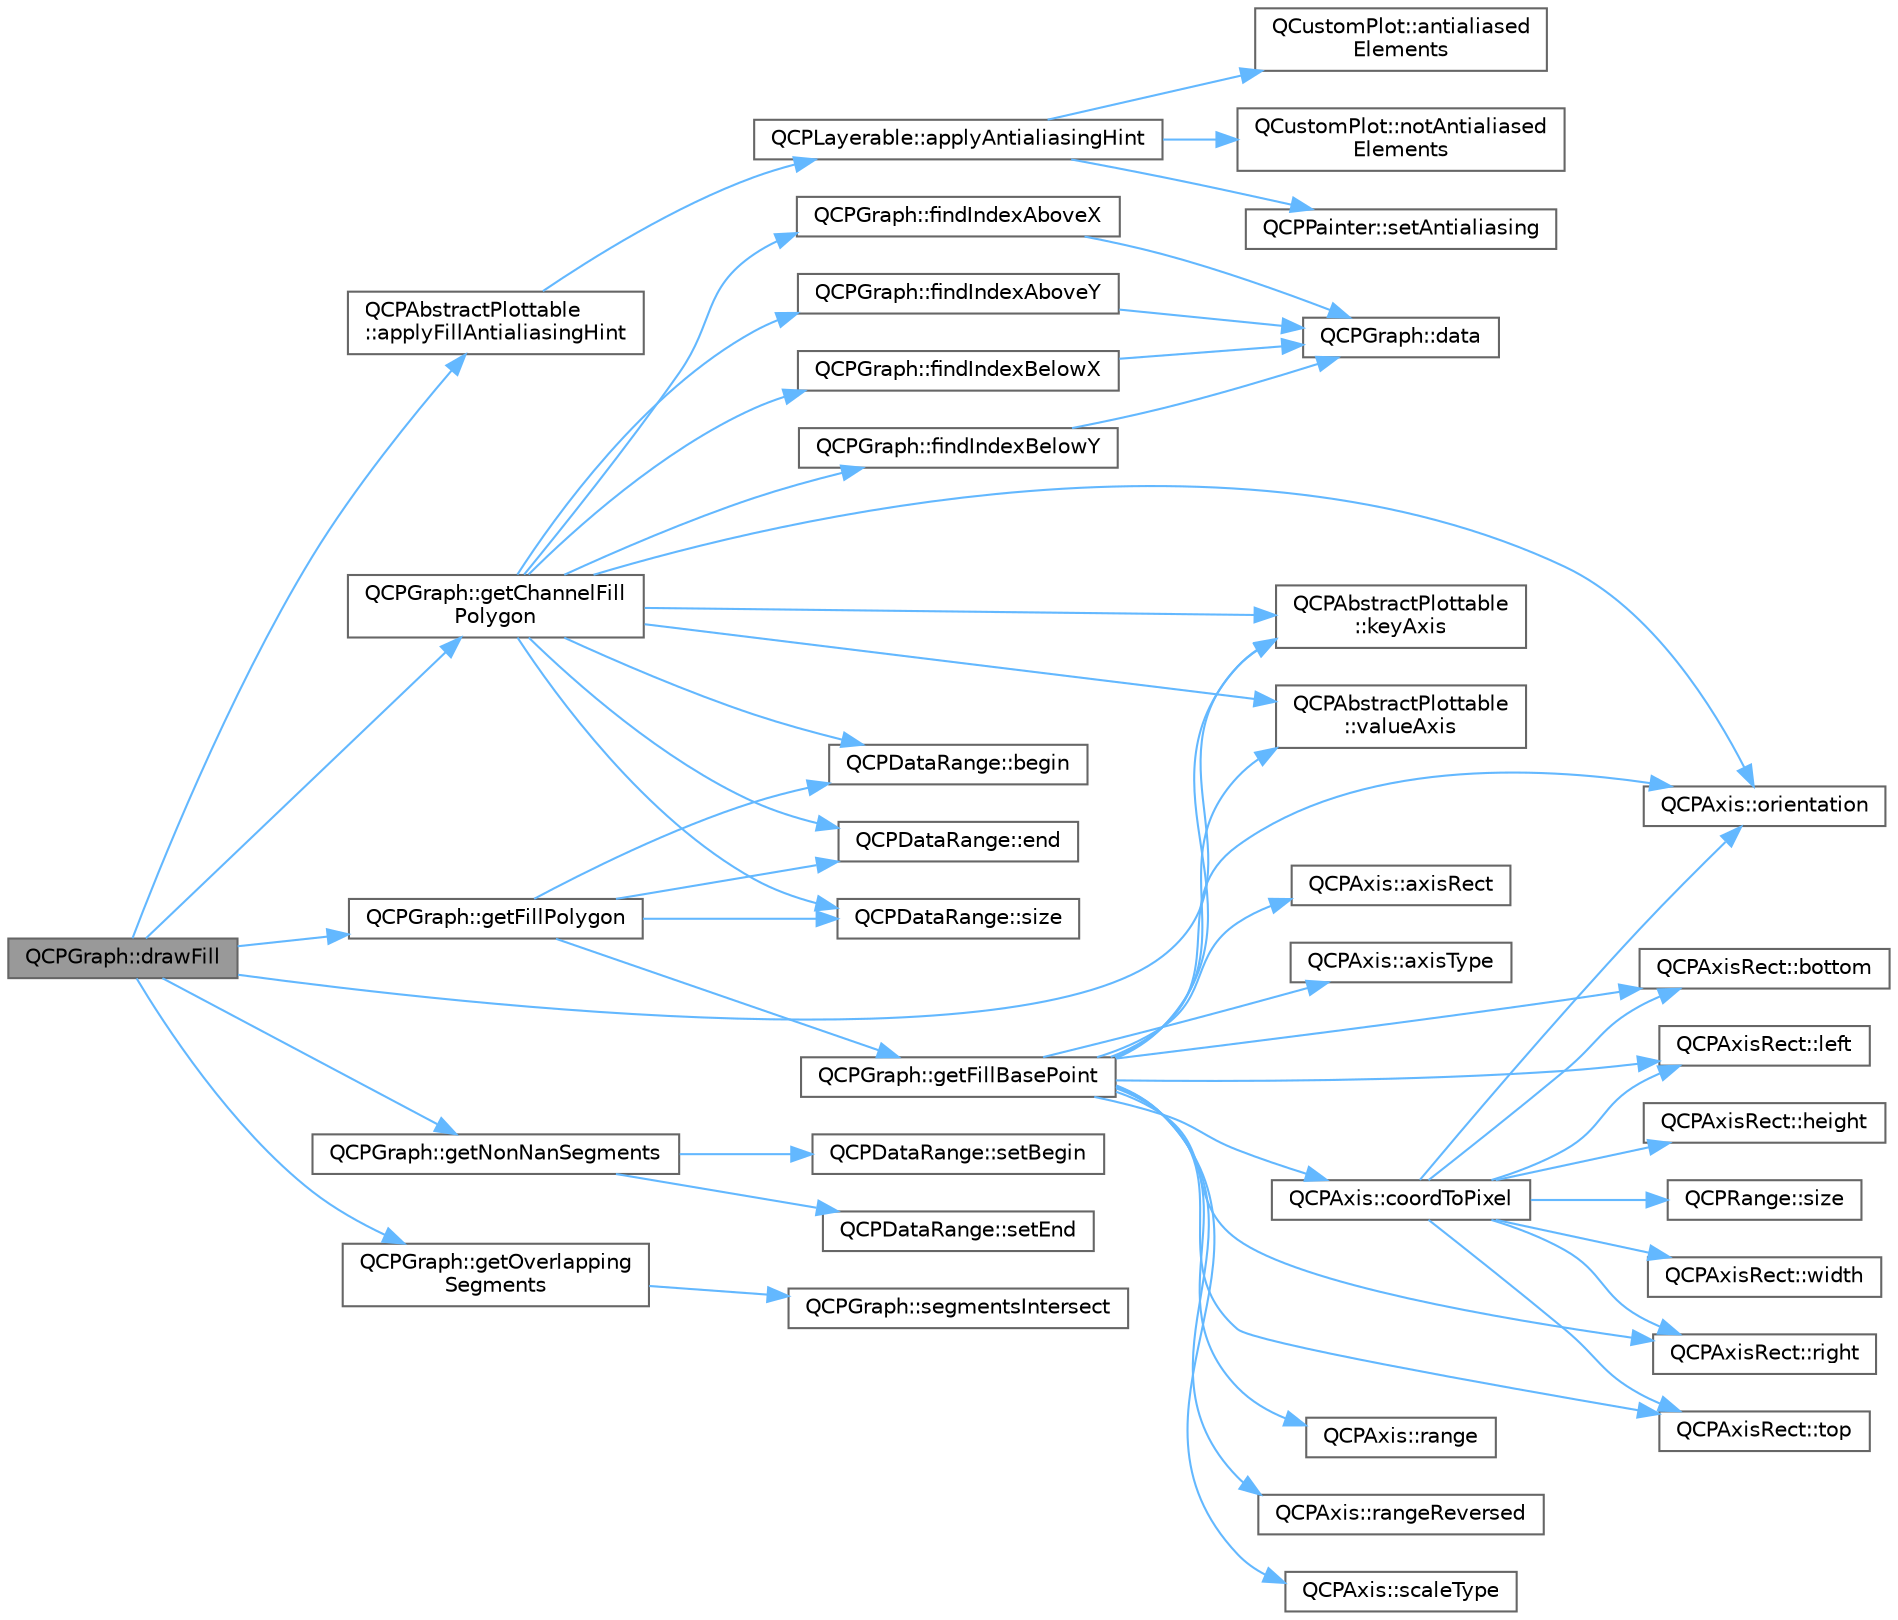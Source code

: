 digraph "QCPGraph::drawFill"
{
 // LATEX_PDF_SIZE
  bgcolor="transparent";
  edge [fontname=Helvetica,fontsize=10,labelfontname=Helvetica,labelfontsize=10];
  node [fontname=Helvetica,fontsize=10,shape=box,height=0.2,width=0.4];
  rankdir="LR";
  Node1 [label="QCPGraph::drawFill",height=0.2,width=0.4,color="gray40", fillcolor="grey60", style="filled", fontcolor="black",tooltip=" "];
  Node1 -> Node2 [color="steelblue1",style="solid"];
  Node2 [label="QCPAbstractPlottable\l::applyFillAntialiasingHint",height=0.2,width=0.4,color="grey40", fillcolor="white", style="filled",URL="$class_q_c_p_abstract_plottable.html#a8d06a59ea23324cce6330ebf2262c0ed",tooltip=" "];
  Node2 -> Node3 [color="steelblue1",style="solid"];
  Node3 [label="QCPLayerable::applyAntialiasingHint",height=0.2,width=0.4,color="grey40", fillcolor="white", style="filled",URL="$class_q_c_p_layerable.html#acb663e375d2d36dc5c55021ee5a2119b",tooltip=" "];
  Node3 -> Node4 [color="steelblue1",style="solid"];
  Node4 [label="QCustomPlot::antialiased\lElements",height=0.2,width=0.4,color="grey40", fillcolor="white", style="filled",URL="$class_q_custom_plot.html#a631762eb183aceecee73d30e108641ee",tooltip=" "];
  Node3 -> Node5 [color="steelblue1",style="solid"];
  Node5 [label="QCustomPlot::notAntialiased\lElements",height=0.2,width=0.4,color="grey40", fillcolor="white", style="filled",URL="$class_q_custom_plot.html#a75571bc5b2167e83def132fc993091b3",tooltip=" "];
  Node3 -> Node6 [color="steelblue1",style="solid"];
  Node6 [label="QCPPainter::setAntialiasing",height=0.2,width=0.4,color="grey40", fillcolor="white", style="filled",URL="$class_q_c_p_painter.html#aaba1deb9188244d9ea65b035112b4d05",tooltip=" "];
  Node1 -> Node7 [color="steelblue1",style="solid"];
  Node7 [label="QCPGraph::getChannelFill\lPolygon",height=0.2,width=0.4,color="grey40", fillcolor="white", style="filled",URL="$class_q_c_p_graph.html#a9a5bdd5cb695d95d3eea80cfe96c5118",tooltip=" "];
  Node7 -> Node8 [color="steelblue1",style="solid"];
  Node8 [label="QCPDataRange::begin",height=0.2,width=0.4,color="grey40", fillcolor="white", style="filled",URL="$class_q_c_p_data_range.html#ae76d7eba9defdfafcd0fc41096793129",tooltip=" "];
  Node7 -> Node9 [color="steelblue1",style="solid"];
  Node9 [label="QCPDataRange::end",height=0.2,width=0.4,color="grey40", fillcolor="white", style="filled",URL="$class_q_c_p_data_range.html#aee1b20fb045929c3753ee2ce14af7630",tooltip=" "];
  Node7 -> Node10 [color="steelblue1",style="solid"];
  Node10 [label="QCPGraph::findIndexAboveX",height=0.2,width=0.4,color="grey40", fillcolor="white", style="filled",URL="$class_q_c_p_graph.html#aaabd6c6a7200a2672c44e62bd2a1cafa",tooltip=" "];
  Node10 -> Node11 [color="steelblue1",style="solid"];
  Node11 [label="QCPGraph::data",height=0.2,width=0.4,color="grey40", fillcolor="white", style="filled",URL="$class_q_c_p_graph.html#a141aa31a1f19bbd0ce60f55eaeb9ea60",tooltip=" "];
  Node7 -> Node12 [color="steelblue1",style="solid"];
  Node12 [label="QCPGraph::findIndexAboveY",height=0.2,width=0.4,color="grey40", fillcolor="white", style="filled",URL="$class_q_c_p_graph.html#a8b952a5f937840dc242489585cc8000d",tooltip=" "];
  Node12 -> Node11 [color="steelblue1",style="solid"];
  Node7 -> Node13 [color="steelblue1",style="solid"];
  Node13 [label="QCPGraph::findIndexBelowX",height=0.2,width=0.4,color="grey40", fillcolor="white", style="filled",URL="$class_q_c_p_graph.html#a8c3f15dd5a06633011a6ef36016d308b",tooltip=" "];
  Node13 -> Node11 [color="steelblue1",style="solid"];
  Node7 -> Node14 [color="steelblue1",style="solid"];
  Node14 [label="QCPGraph::findIndexBelowY",height=0.2,width=0.4,color="grey40", fillcolor="white", style="filled",URL="$class_q_c_p_graph.html#a5b0291f248e8ca8eaa82833ab420dcd0",tooltip=" "];
  Node14 -> Node11 [color="steelblue1",style="solid"];
  Node7 -> Node15 [color="steelblue1",style="solid"];
  Node15 [label="QCPAbstractPlottable\l::keyAxis",height=0.2,width=0.4,color="grey40", fillcolor="white", style="filled",URL="$class_q_c_p_abstract_plottable.html#aa6f25b97ee99988fe352f17cb9ed962b",tooltip=" "];
  Node7 -> Node16 [color="steelblue1",style="solid"];
  Node16 [label="QCPAxis::orientation",height=0.2,width=0.4,color="grey40", fillcolor="white", style="filled",URL="$class_q_c_p_axis.html#ab988ef4538e2655bb77bd138189cd42e",tooltip=" "];
  Node7 -> Node17 [color="steelblue1",style="solid"];
  Node17 [label="QCPDataRange::size",height=0.2,width=0.4,color="grey40", fillcolor="white", style="filled",URL="$class_q_c_p_data_range.html#ac6af055e509d1b691c244954ff1c5887",tooltip=" "];
  Node7 -> Node18 [color="steelblue1",style="solid"];
  Node18 [label="QCPAbstractPlottable\l::valueAxis",height=0.2,width=0.4,color="grey40", fillcolor="white", style="filled",URL="$class_q_c_p_abstract_plottable.html#a842b3831660d3e33b73863fd133889dd",tooltip=" "];
  Node1 -> Node19 [color="steelblue1",style="solid"];
  Node19 [label="QCPGraph::getFillPolygon",height=0.2,width=0.4,color="grey40", fillcolor="white", style="filled",URL="$class_q_c_p_graph.html#af73d5fe97cde966785bfd67201e44391",tooltip=" "];
  Node19 -> Node8 [color="steelblue1",style="solid"];
  Node19 -> Node9 [color="steelblue1",style="solid"];
  Node19 -> Node20 [color="steelblue1",style="solid"];
  Node20 [label="QCPGraph::getFillBasePoint",height=0.2,width=0.4,color="grey40", fillcolor="white", style="filled",URL="$class_q_c_p_graph.html#a13f2c756f3114703159c2e604783e208",tooltip=" "];
  Node20 -> Node21 [color="steelblue1",style="solid"];
  Node21 [label="QCPAxis::axisRect",height=0.2,width=0.4,color="grey40", fillcolor="white", style="filled",URL="$class_q_c_p_axis.html#a001b4ddefe6ea42d5e75866e235f62e8",tooltip=" "];
  Node20 -> Node22 [color="steelblue1",style="solid"];
  Node22 [label="QCPAxis::axisType",height=0.2,width=0.4,color="grey40", fillcolor="white", style="filled",URL="$class_q_c_p_axis.html#aa19679359783c5ecd27757b7e5619976",tooltip=" "];
  Node20 -> Node23 [color="steelblue1",style="solid"];
  Node23 [label="QCPAxisRect::bottom",height=0.2,width=0.4,color="grey40", fillcolor="white", style="filled",URL="$class_q_c_p_axis_rect.html#acefdf1abaa8a8ab681e906cc2be9581e",tooltip=" "];
  Node20 -> Node24 [color="steelblue1",style="solid"];
  Node24 [label="QCPAxis::coordToPixel",height=0.2,width=0.4,color="grey40", fillcolor="white", style="filled",URL="$class_q_c_p_axis.html#af15d1b3a7f7e9b53d759d3ccff1fe4b4",tooltip=" "];
  Node24 -> Node23 [color="steelblue1",style="solid"];
  Node24 -> Node25 [color="steelblue1",style="solid"];
  Node25 [label="QCPAxisRect::height",height=0.2,width=0.4,color="grey40", fillcolor="white", style="filled",URL="$class_q_c_p_axis_rect.html#acc4377809e79d9a089ab790f39429b0d",tooltip=" "];
  Node24 -> Node26 [color="steelblue1",style="solid"];
  Node26 [label="QCPAxisRect::left",height=0.2,width=0.4,color="grey40", fillcolor="white", style="filled",URL="$class_q_c_p_axis_rect.html#afb4a3de02046b20b9310bdb8fca781c3",tooltip=" "];
  Node24 -> Node16 [color="steelblue1",style="solid"];
  Node24 -> Node27 [color="steelblue1",style="solid"];
  Node27 [label="QCPAxisRect::right",height=0.2,width=0.4,color="grey40", fillcolor="white", style="filled",URL="$class_q_c_p_axis_rect.html#a3f819d4a1b2193723d1fdafc573eea10",tooltip=" "];
  Node24 -> Node28 [color="steelblue1",style="solid"];
  Node28 [label="QCPRange::size",height=0.2,width=0.4,color="grey40", fillcolor="white", style="filled",URL="$class_q_c_p_range.html#a62326e7cc4316b96df6a60813230e63f",tooltip=" "];
  Node24 -> Node29 [color="steelblue1",style="solid"];
  Node29 [label="QCPAxisRect::top",height=0.2,width=0.4,color="grey40", fillcolor="white", style="filled",URL="$class_q_c_p_axis_rect.html#a45dbad181cbb9f09d068dbb76c817c95",tooltip=" "];
  Node24 -> Node30 [color="steelblue1",style="solid"];
  Node30 [label="QCPAxisRect::width",height=0.2,width=0.4,color="grey40", fillcolor="white", style="filled",URL="$class_q_c_p_axis_rect.html#a204645398a4f9d0b0189385c7c2cfb91",tooltip=" "];
  Node20 -> Node15 [color="steelblue1",style="solid"];
  Node20 -> Node26 [color="steelblue1",style="solid"];
  Node20 -> Node16 [color="steelblue1",style="solid"];
  Node20 -> Node31 [color="steelblue1",style="solid"];
  Node31 [label="QCPAxis::range",height=0.2,width=0.4,color="grey40", fillcolor="white", style="filled",URL="$class_q_c_p_axis.html#ac4058855a81f1a883cf2e754f6a6acb1",tooltip=" "];
  Node20 -> Node32 [color="steelblue1",style="solid"];
  Node32 [label="QCPAxis::rangeReversed",height=0.2,width=0.4,color="grey40", fillcolor="white", style="filled",URL="$class_q_c_p_axis.html#ab9866dd1a78f1920f491ec12a794bec2",tooltip=" "];
  Node20 -> Node27 [color="steelblue1",style="solid"];
  Node20 -> Node33 [color="steelblue1",style="solid"];
  Node33 [label="QCPAxis::scaleType",height=0.2,width=0.4,color="grey40", fillcolor="white", style="filled",URL="$class_q_c_p_axis.html#ad23e9ad97b44e9aeaf4fab8904280098",tooltip=" "];
  Node20 -> Node29 [color="steelblue1",style="solid"];
  Node20 -> Node18 [color="steelblue1",style="solid"];
  Node19 -> Node17 [color="steelblue1",style="solid"];
  Node1 -> Node34 [color="steelblue1",style="solid"];
  Node34 [label="QCPGraph::getNonNanSegments",height=0.2,width=0.4,color="grey40", fillcolor="white", style="filled",URL="$class_q_c_p_graph.html#a0e0886b9ec7731d8993bbb104465f3b9",tooltip=" "];
  Node34 -> Node35 [color="steelblue1",style="solid"];
  Node35 [label="QCPDataRange::setBegin",height=0.2,width=0.4,color="grey40", fillcolor="white", style="filled",URL="$class_q_c_p_data_range.html#a54ff59048e01e46ac4aefafc844626c6",tooltip=" "];
  Node34 -> Node36 [color="steelblue1",style="solid"];
  Node36 [label="QCPDataRange::setEnd",height=0.2,width=0.4,color="grey40", fillcolor="white", style="filled",URL="$class_q_c_p_data_range.html#a277f1a9eafe70b9184d9c00b641ae5de",tooltip=" "];
  Node1 -> Node37 [color="steelblue1",style="solid"];
  Node37 [label="QCPGraph::getOverlapping\lSegments",height=0.2,width=0.4,color="grey40", fillcolor="white", style="filled",URL="$class_q_c_p_graph.html#a334b15c43ee1855bf724daf886e8530e",tooltip=" "];
  Node37 -> Node38 [color="steelblue1",style="solid"];
  Node38 [label="QCPGraph::segmentsIntersect",height=0.2,width=0.4,color="grey40", fillcolor="white", style="filled",URL="$class_q_c_p_graph.html#abb9c674b207a1f6df5e083aa9f3e071a",tooltip=" "];
  Node1 -> Node15 [color="steelblue1",style="solid"];
}
